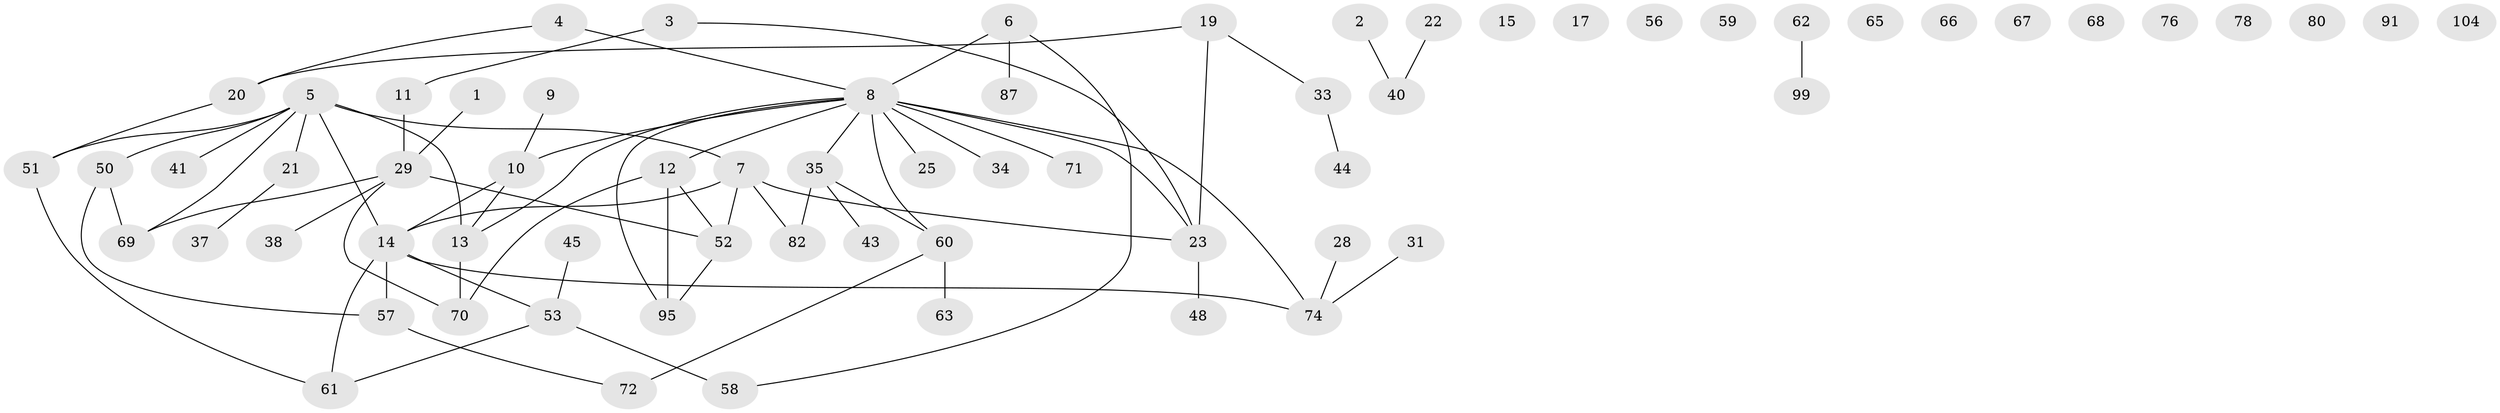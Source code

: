 // original degree distribution, {1: 0.26126126126126126, 2: 0.22522522522522523, 3: 0.23423423423423423, 6: 0.018018018018018018, 4: 0.12612612612612611, 0: 0.10810810810810811, 5: 0.02702702702702703}
// Generated by graph-tools (version 1.1) at 2025/16/03/04/25 18:16:33]
// undirected, 66 vertices, 72 edges
graph export_dot {
graph [start="1"]
  node [color=gray90,style=filled];
  1;
  2;
  3 [super="+97"];
  4;
  5 [super="+26+46"];
  6 [super="+16"];
  7 [super="+32"];
  8 [super="+81+39+18"];
  9 [super="+111"];
  10 [super="+36"];
  11;
  12 [super="+84"];
  13 [super="+77"];
  14 [super="+109+55+27"];
  15;
  17;
  19;
  20;
  21 [super="+42"];
  22 [super="+98"];
  23 [super="+24"];
  25;
  28;
  29 [super="+93+86"];
  31 [super="+75"];
  33 [super="+90"];
  34;
  35 [super="+73"];
  37;
  38 [super="+85"];
  40;
  41 [super="+54"];
  43;
  44;
  45;
  48;
  50 [super="+64"];
  51 [super="+101"];
  52;
  53 [super="+110"];
  56;
  57 [super="+108"];
  58;
  59;
  60 [super="+79"];
  61;
  62;
  63;
  65;
  66;
  67;
  68;
  69;
  70;
  71;
  72;
  74;
  76 [super="+107"];
  78;
  80;
  82;
  87 [super="+103"];
  91;
  95 [super="+105"];
  99;
  104;
  1 -- 29;
  2 -- 40;
  3 -- 11;
  3 -- 23;
  4 -- 20;
  4 -- 8;
  5 -- 69;
  5 -- 50;
  5 -- 14 [weight=2];
  5 -- 51;
  5 -- 21;
  5 -- 7;
  5 -- 41;
  5 -- 13;
  6 -- 8;
  6 -- 58;
  6 -- 87 [weight=2];
  7 -- 82;
  7 -- 52;
  7 -- 23;
  7 -- 14;
  8 -- 34;
  8 -- 12;
  8 -- 71;
  8 -- 74;
  8 -- 25;
  8 -- 95;
  8 -- 35;
  8 -- 10;
  8 -- 23;
  8 -- 60;
  8 -- 13;
  9 -- 10;
  10 -- 13;
  10 -- 14;
  11 -- 29 [weight=2];
  12 -- 52;
  12 -- 70;
  12 -- 95;
  13 -- 70;
  14 -- 57;
  14 -- 61;
  14 -- 53;
  14 -- 74;
  19 -- 20;
  19 -- 33;
  19 -- 23;
  20 -- 51;
  21 -- 37;
  22 -- 40;
  23 -- 48;
  28 -- 74;
  29 -- 38;
  29 -- 70;
  29 -- 52;
  29 -- 69;
  31 -- 74;
  33 -- 44;
  35 -- 43;
  35 -- 60;
  35 -- 82;
  45 -- 53;
  50 -- 69;
  50 -- 57;
  51 -- 61;
  52 -- 95;
  53 -- 58;
  53 -- 61;
  57 -- 72;
  60 -- 72;
  60 -- 63;
  62 -- 99;
}

